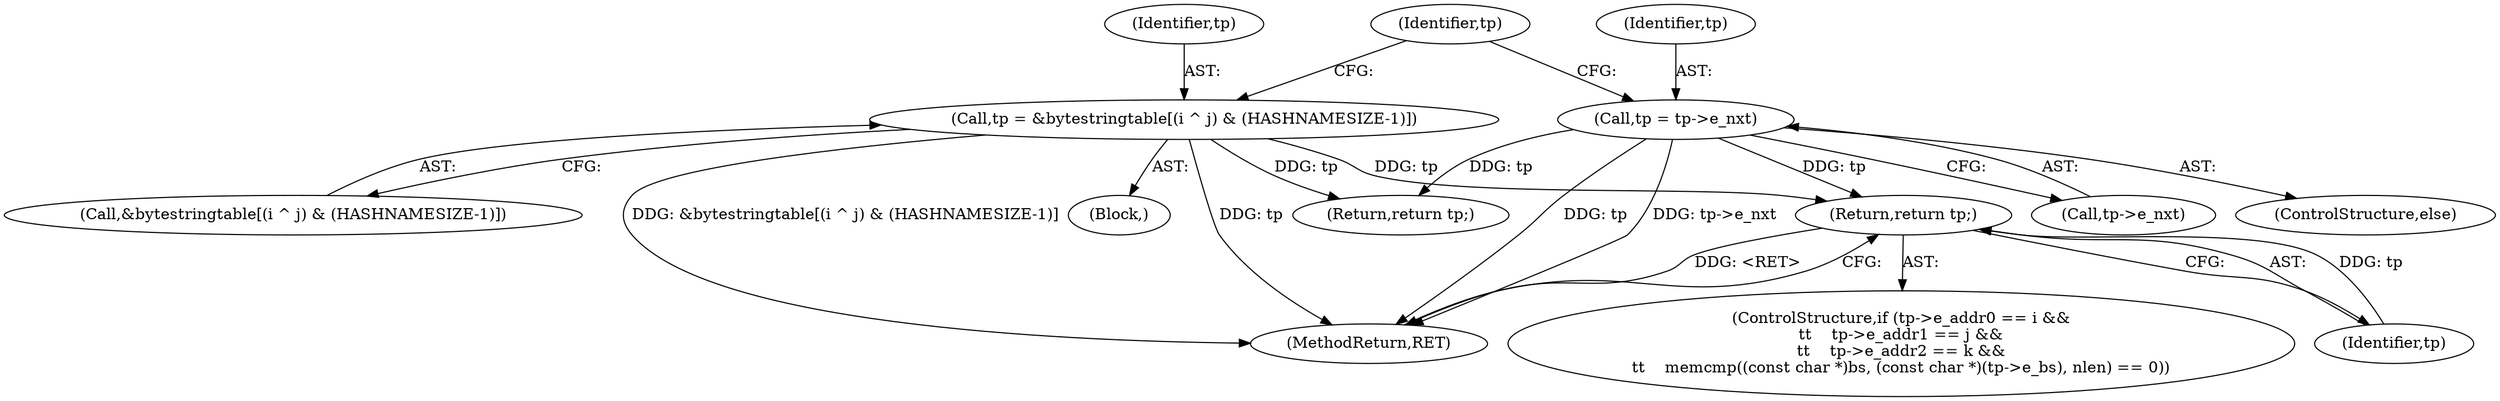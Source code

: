 digraph "0_tcpdump_730fc35968c5433b9e2a829779057f4f9495dc51_1@pointer" {
"1000233" [label="(Return,return tp;)"];
"1000234" [label="(Identifier,tp)"];
"1000186" [label="(Call,tp = &bytestringtable[(i ^ j) & (HASHNAMESIZE-1)])"];
"1000236" [label="(Call,tp = tp->e_nxt)"];
"1000236" [label="(Call,tp = tp->e_nxt)"];
"1000302" [label="(Return,return tp;)"];
"1000304" [label="(MethodReturn,RET)"];
"1000186" [label="(Call,tp = &bytestringtable[(i ^ j) & (HASHNAMESIZE-1)])"];
"1000104" [label="(Block,)"];
"1000233" [label="(Return,return tp;)"];
"1000234" [label="(Identifier,tp)"];
"1000237" [label="(Identifier,tp)"];
"1000238" [label="(Call,tp->e_nxt)"];
"1000202" [label="(ControlStructure,if (tp->e_addr0 == i &&\n\t\t    tp->e_addr1 == j &&\n\t\t    tp->e_addr2 == k &&\n\t\t    memcmp((const char *)bs, (const char *)(tp->e_bs), nlen) == 0))"];
"1000188" [label="(Call,&bytestringtable[(i ^ j) & (HASHNAMESIZE-1)])"];
"1000187" [label="(Identifier,tp)"];
"1000200" [label="(Identifier,tp)"];
"1000235" [label="(ControlStructure,else)"];
"1000233" -> "1000202"  [label="AST: "];
"1000233" -> "1000234"  [label="CFG: "];
"1000234" -> "1000233"  [label="AST: "];
"1000304" -> "1000233"  [label="CFG: "];
"1000233" -> "1000304"  [label="DDG: <RET>"];
"1000234" -> "1000233"  [label="DDG: tp"];
"1000186" -> "1000233"  [label="DDG: tp"];
"1000236" -> "1000233"  [label="DDG: tp"];
"1000186" -> "1000104"  [label="AST: "];
"1000186" -> "1000188"  [label="CFG: "];
"1000187" -> "1000186"  [label="AST: "];
"1000188" -> "1000186"  [label="AST: "];
"1000200" -> "1000186"  [label="CFG: "];
"1000186" -> "1000304"  [label="DDG: &bytestringtable[(i ^ j) & (HASHNAMESIZE-1)]"];
"1000186" -> "1000304"  [label="DDG: tp"];
"1000186" -> "1000302"  [label="DDG: tp"];
"1000236" -> "1000235"  [label="AST: "];
"1000236" -> "1000238"  [label="CFG: "];
"1000237" -> "1000236"  [label="AST: "];
"1000238" -> "1000236"  [label="AST: "];
"1000200" -> "1000236"  [label="CFG: "];
"1000236" -> "1000304"  [label="DDG: tp"];
"1000236" -> "1000304"  [label="DDG: tp->e_nxt"];
"1000236" -> "1000302"  [label="DDG: tp"];
}
